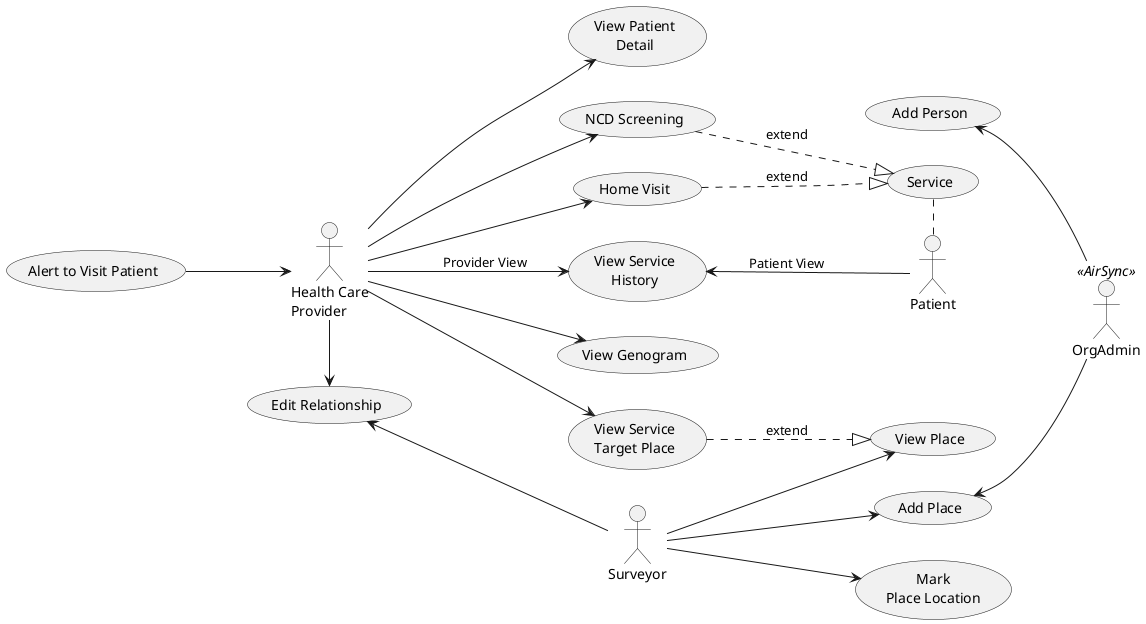 @startuml
left to right direction
skinparam monochrome true

actor :Health Care\nProvider: as Provider
actor Surveyor
actor OrgAdmin <<AirSync>> as Admin
actor Patient

usecase (View Service\nHistory) as ServiceHist

Provider --> ServiceHist : Provider View
ServiceHist <-- Patient : Patient View
Provider --> (Home Visit)
Provider --> (NCD Screening)
Provider --> (View Genogram)

(Home Visit) ..|> (Service) : extend
(NCD Screening) ..|> (Service) : extend
(Service) . Patient
usecase (View Place) as VP
usecase (View Service\nTarget Place) as VTP

VTP ..|> VP : extend
Provider --> VTP
Provider --> (View Patient\nDetail)
(Alert to Visit Patient) --> Provider
Provider -> (Edit Relationship)

(Edit Relationship) <-- Surveyor
Surveyor --> VP
Surveyor --> (Add Place)
Surveyor --> (Mark\nPlace Location)


(Add Place) <-- Admin
(Add Person) <-- Admin

@enduml
